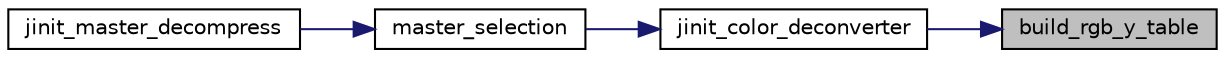 digraph "build_rgb_y_table"
{
 // LATEX_PDF_SIZE
  bgcolor="transparent";
  edge [fontname="Helvetica",fontsize="10",labelfontname="Helvetica",labelfontsize="10"];
  node [fontname="Helvetica",fontsize="10",shape=record];
  rankdir="RL";
  Node1 [label="build_rgb_y_table",height=0.2,width=0.4,color="black", fillcolor="grey75", style="filled", fontcolor="black",tooltip=" "];
  Node1 -> Node2 [dir="back",color="midnightblue",fontsize="10",style="solid"];
  Node2 [label="jinit_color_deconverter",height=0.2,width=0.4,color="black",URL="$jdcolor_8c.html#a6435424eeae845636860c7ff3667b770",tooltip=" "];
  Node2 -> Node3 [dir="back",color="midnightblue",fontsize="10",style="solid"];
  Node3 [label="master_selection",height=0.2,width=0.4,color="black",URL="$jdmaster_8c.html#a440a4f3af47f35f6dd2a353329bc3baf",tooltip=" "];
  Node3 -> Node4 [dir="back",color="midnightblue",fontsize="10",style="solid"];
  Node4 [label="jinit_master_decompress",height=0.2,width=0.4,color="black",URL="$jdmaster_8c.html#a103160e5ec5fd80c654e74f633b14818",tooltip=" "];
}
